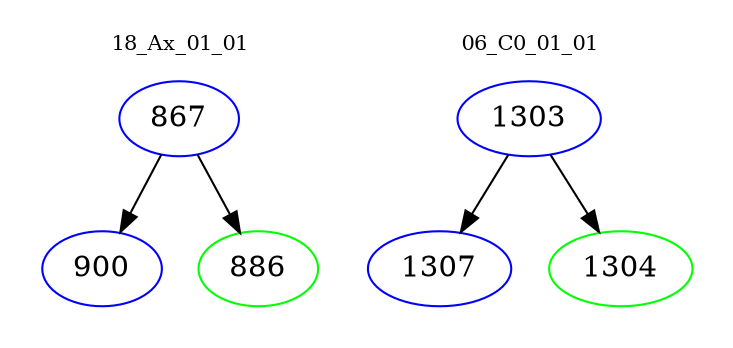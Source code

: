 digraph{
subgraph cluster_0 {
color = white
label = "18_Ax_01_01";
fontsize=10;
T0_867 [label="867", color="blue"]
T0_867 -> T0_900 [color="black"]
T0_900 [label="900", color="blue"]
T0_867 -> T0_886 [color="black"]
T0_886 [label="886", color="green"]
}
subgraph cluster_1 {
color = white
label = "06_C0_01_01";
fontsize=10;
T1_1303 [label="1303", color="blue"]
T1_1303 -> T1_1307 [color="black"]
T1_1307 [label="1307", color="blue"]
T1_1303 -> T1_1304 [color="black"]
T1_1304 [label="1304", color="green"]
}
}
